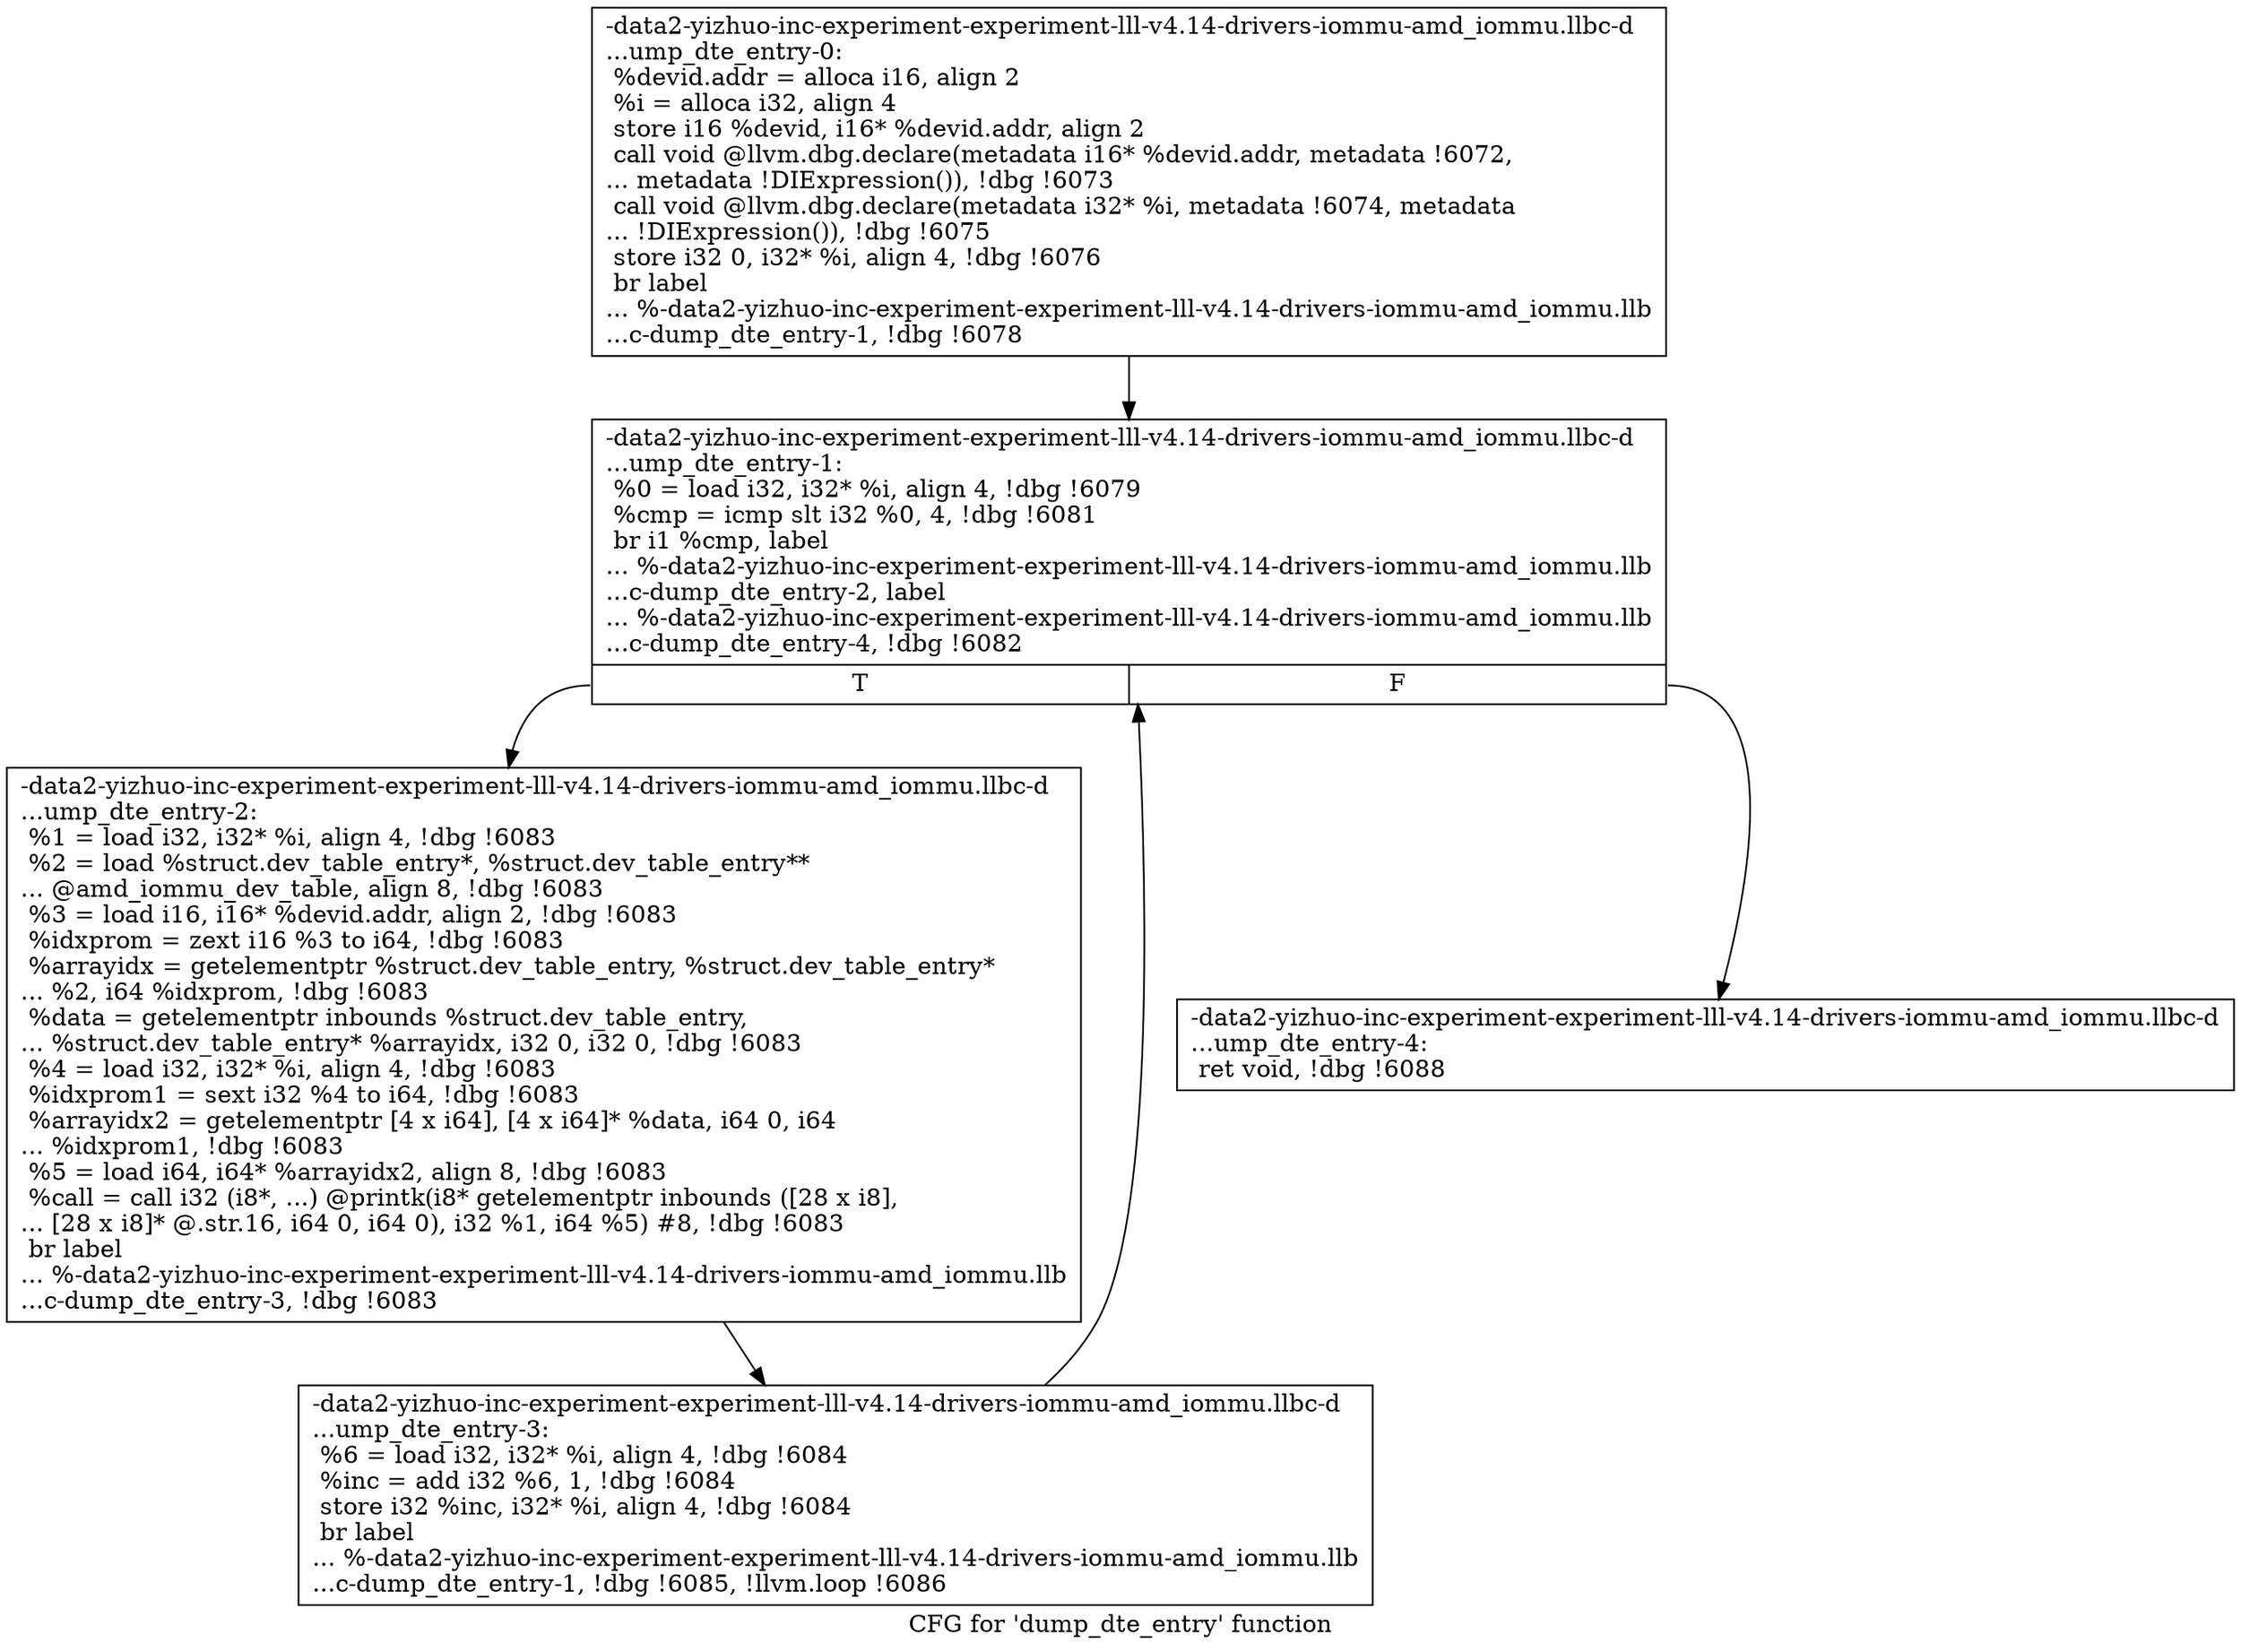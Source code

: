 digraph "CFG for 'dump_dte_entry' function" {
	label="CFG for 'dump_dte_entry' function";

	Node0x561b94745a30 [shape=record,label="{-data2-yizhuo-inc-experiment-experiment-lll-v4.14-drivers-iommu-amd_iommu.llbc-d\l...ump_dte_entry-0:\l  %devid.addr = alloca i16, align 2\l  %i = alloca i32, align 4\l  store i16 %devid, i16* %devid.addr, align 2\l  call void @llvm.dbg.declare(metadata i16* %devid.addr, metadata !6072,\l... metadata !DIExpression()), !dbg !6073\l  call void @llvm.dbg.declare(metadata i32* %i, metadata !6074, metadata\l... !DIExpression()), !dbg !6075\l  store i32 0, i32* %i, align 4, !dbg !6076\l  br label\l... %-data2-yizhuo-inc-experiment-experiment-lll-v4.14-drivers-iommu-amd_iommu.llb\l...c-dump_dte_entry-1, !dbg !6078\l}"];
	Node0x561b94745a30 -> Node0x561b946d15b0;
	Node0x561b946d15b0 [shape=record,label="{-data2-yizhuo-inc-experiment-experiment-lll-v4.14-drivers-iommu-amd_iommu.llbc-d\l...ump_dte_entry-1: \l  %0 = load i32, i32* %i, align 4, !dbg !6079\l  %cmp = icmp slt i32 %0, 4, !dbg !6081\l  br i1 %cmp, label\l... %-data2-yizhuo-inc-experiment-experiment-lll-v4.14-drivers-iommu-amd_iommu.llb\l...c-dump_dte_entry-2, label\l... %-data2-yizhuo-inc-experiment-experiment-lll-v4.14-drivers-iommu-amd_iommu.llb\l...c-dump_dte_entry-4, !dbg !6082\l|{<s0>T|<s1>F}}"];
	Node0x561b946d15b0:s0 -> Node0x561b946d1600;
	Node0x561b946d15b0:s1 -> Node0x561b946d16a0;
	Node0x561b946d1600 [shape=record,label="{-data2-yizhuo-inc-experiment-experiment-lll-v4.14-drivers-iommu-amd_iommu.llbc-d\l...ump_dte_entry-2: \l  %1 = load i32, i32* %i, align 4, !dbg !6083\l  %2 = load %struct.dev_table_entry*, %struct.dev_table_entry**\l... @amd_iommu_dev_table, align 8, !dbg !6083\l  %3 = load i16, i16* %devid.addr, align 2, !dbg !6083\l  %idxprom = zext i16 %3 to i64, !dbg !6083\l  %arrayidx = getelementptr %struct.dev_table_entry, %struct.dev_table_entry*\l... %2, i64 %idxprom, !dbg !6083\l  %data = getelementptr inbounds %struct.dev_table_entry,\l... %struct.dev_table_entry* %arrayidx, i32 0, i32 0, !dbg !6083\l  %4 = load i32, i32* %i, align 4, !dbg !6083\l  %idxprom1 = sext i32 %4 to i64, !dbg !6083\l  %arrayidx2 = getelementptr [4 x i64], [4 x i64]* %data, i64 0, i64\l... %idxprom1, !dbg !6083\l  %5 = load i64, i64* %arrayidx2, align 8, !dbg !6083\l  %call = call i32 (i8*, ...) @printk(i8* getelementptr inbounds ([28 x i8],\l... [28 x i8]* @.str.16, i64 0, i64 0), i32 %1, i64 %5) #8, !dbg !6083\l  br label\l... %-data2-yizhuo-inc-experiment-experiment-lll-v4.14-drivers-iommu-amd_iommu.llb\l...c-dump_dte_entry-3, !dbg !6083\l}"];
	Node0x561b946d1600 -> Node0x561b946d1650;
	Node0x561b946d1650 [shape=record,label="{-data2-yizhuo-inc-experiment-experiment-lll-v4.14-drivers-iommu-amd_iommu.llbc-d\l...ump_dte_entry-3: \l  %6 = load i32, i32* %i, align 4, !dbg !6084\l  %inc = add i32 %6, 1, !dbg !6084\l  store i32 %inc, i32* %i, align 4, !dbg !6084\l  br label\l... %-data2-yizhuo-inc-experiment-experiment-lll-v4.14-drivers-iommu-amd_iommu.llb\l...c-dump_dte_entry-1, !dbg !6085, !llvm.loop !6086\l}"];
	Node0x561b946d1650 -> Node0x561b946d15b0;
	Node0x561b946d16a0 [shape=record,label="{-data2-yizhuo-inc-experiment-experiment-lll-v4.14-drivers-iommu-amd_iommu.llbc-d\l...ump_dte_entry-4: \l  ret void, !dbg !6088\l}"];
}

